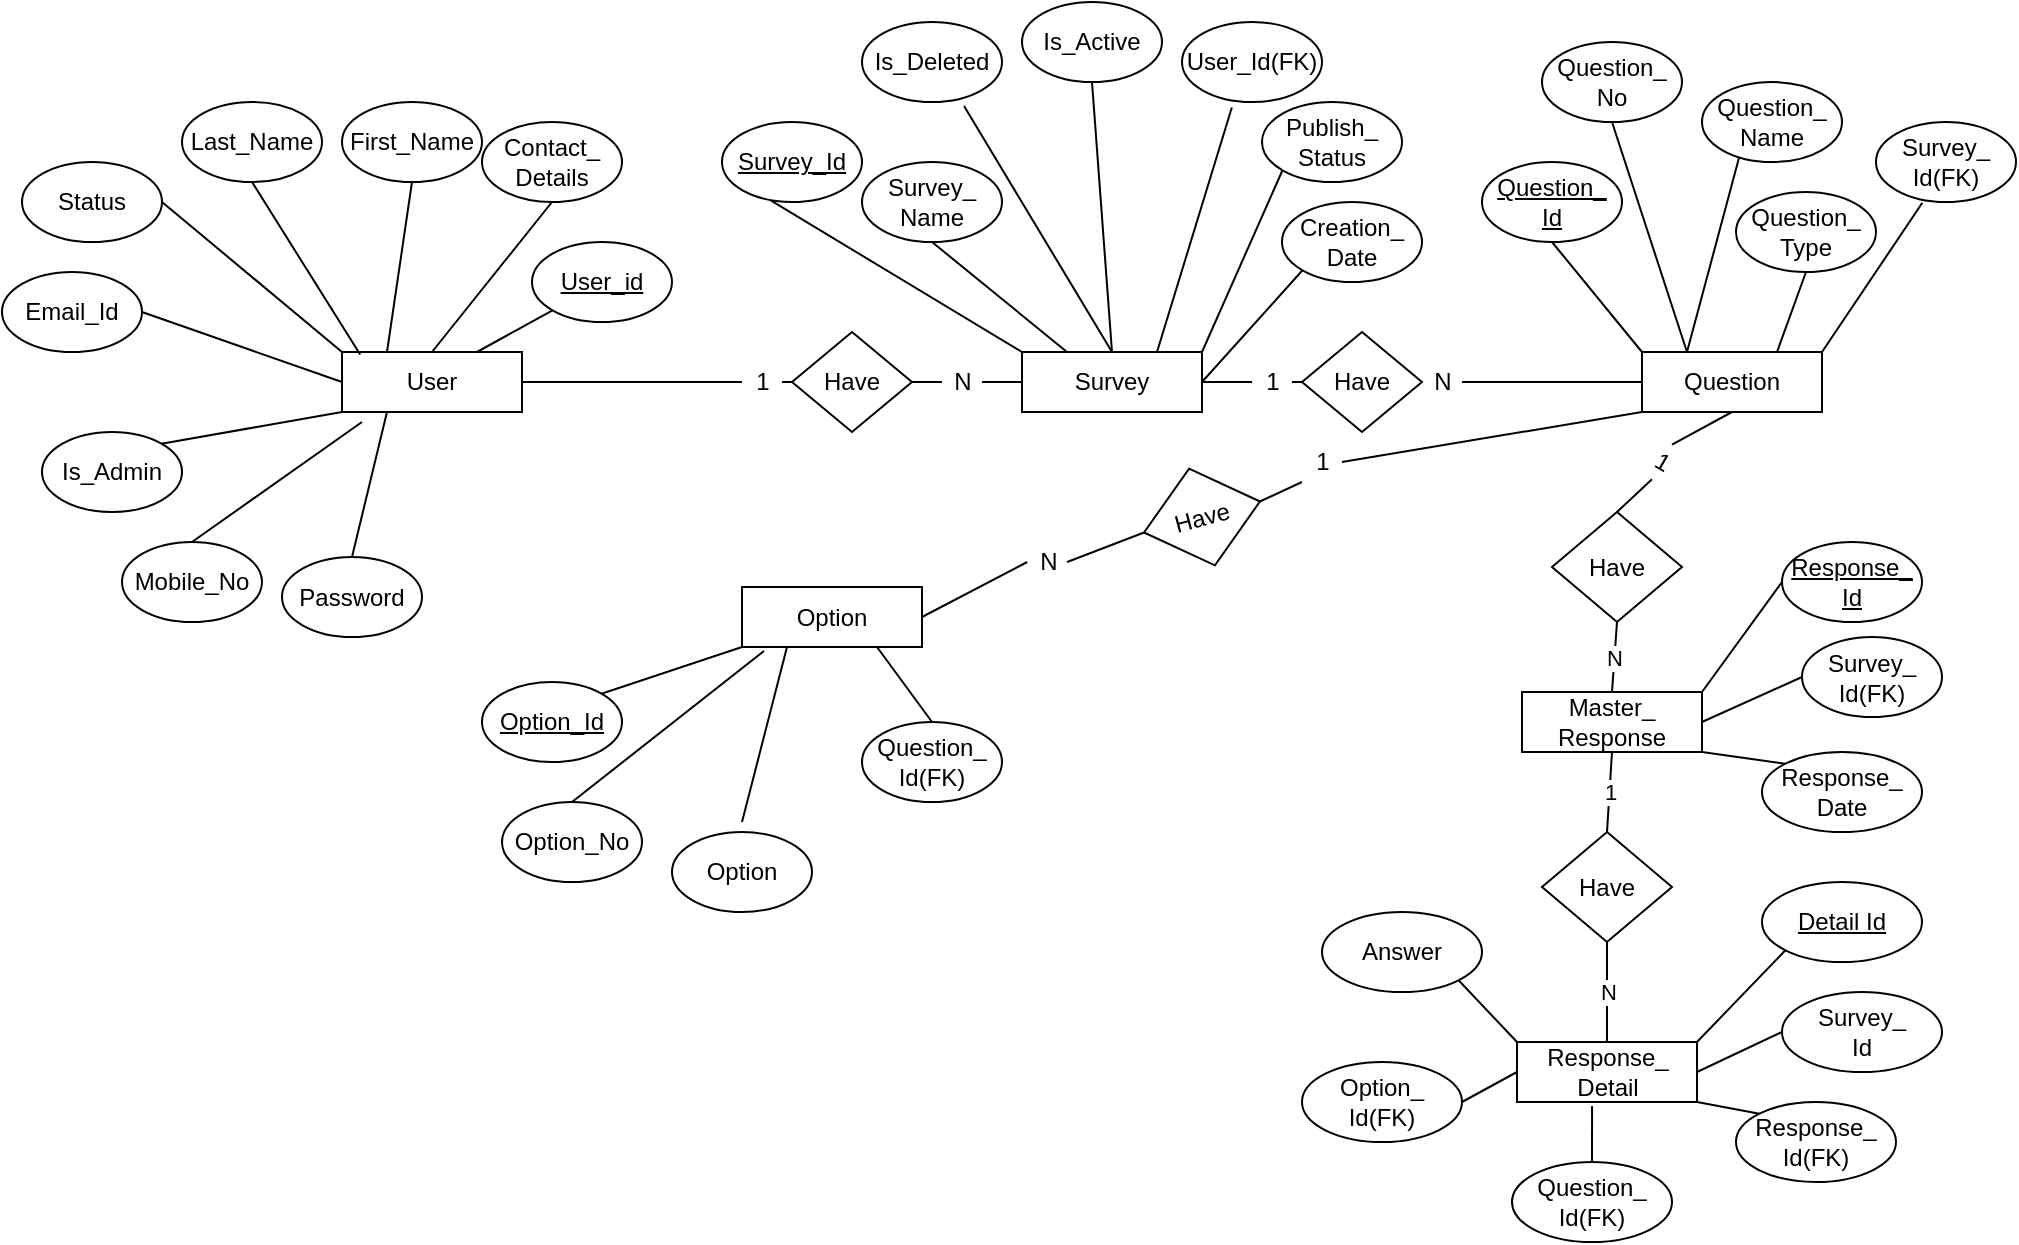<mxfile version="12.7.0" type="device"><diagram id="C5RBs43oDa-KdzZeNtuy" name="Page-1"><mxGraphModel dx="2067" dy="689" grid="1" gridSize="10" guides="1" tooltips="1" connect="0" arrows="1" fold="1" page="1" pageScale="1" pageWidth="827" pageHeight="1169" math="0" shadow="0"><root><mxCell id="WIyWlLk6GJQsqaUBKTNV-0"/><mxCell id="WIyWlLk6GJQsqaUBKTNV-1" parent="WIyWlLk6GJQsqaUBKTNV-0"/><mxCell id="aCuzjfMaCI9LKKOryCT1-48" value="User" style="rounded=0;whiteSpace=wrap;html=1;" parent="WIyWlLk6GJQsqaUBKTNV-1" vertex="1"><mxGeometry x="60" y="205" width="90" height="30" as="geometry"/></mxCell><mxCell id="aCuzjfMaCI9LKKOryCT1-49" value="Option" style="rounded=0;whiteSpace=wrap;html=1;" parent="WIyWlLk6GJQsqaUBKTNV-1" vertex="1"><mxGeometry x="260" y="322.5" width="90" height="30" as="geometry"/></mxCell><mxCell id="aCuzjfMaCI9LKKOryCT1-50" value="Survey" style="rounded=0;whiteSpace=wrap;html=1;" parent="WIyWlLk6GJQsqaUBKTNV-1" vertex="1"><mxGeometry x="400" y="205" width="90" height="30" as="geometry"/></mxCell><mxCell id="aCuzjfMaCI9LKKOryCT1-51" value="Master_&lt;br&gt;Response" style="rounded=0;whiteSpace=wrap;html=1;" parent="WIyWlLk6GJQsqaUBKTNV-1" vertex="1"><mxGeometry x="650" y="375" width="90" height="30" as="geometry"/></mxCell><mxCell id="aCuzjfMaCI9LKKOryCT1-52" value="Question" style="rounded=0;whiteSpace=wrap;html=1;" parent="WIyWlLk6GJQsqaUBKTNV-1" vertex="1"><mxGeometry x="710" y="205" width="90" height="30" as="geometry"/></mxCell><mxCell id="aCuzjfMaCI9LKKOryCT1-53" value="Last_Name" style="ellipse;whiteSpace=wrap;html=1;" parent="WIyWlLk6GJQsqaUBKTNV-1" vertex="1"><mxGeometry x="-20" y="80" width="70" height="40" as="geometry"/></mxCell><mxCell id="aCuzjfMaCI9LKKOryCT1-54" value="Email_Id" style="ellipse;whiteSpace=wrap;html=1;" parent="WIyWlLk6GJQsqaUBKTNV-1" vertex="1"><mxGeometry x="-110" y="165" width="70" height="40" as="geometry"/></mxCell><mxCell id="aCuzjfMaCI9LKKOryCT1-55" value="Status" style="ellipse;whiteSpace=wrap;html=1;" parent="WIyWlLk6GJQsqaUBKTNV-1" vertex="1"><mxGeometry x="-100" y="110" width="70" height="40" as="geometry"/></mxCell><mxCell id="aCuzjfMaCI9LKKOryCT1-56" value="Contact_&lt;br&gt;Details" style="ellipse;whiteSpace=wrap;html=1;" parent="WIyWlLk6GJQsqaUBKTNV-1" vertex="1"><mxGeometry x="130" y="90" width="70" height="40" as="geometry"/></mxCell><mxCell id="aCuzjfMaCI9LKKOryCT1-57" value="Password" style="ellipse;whiteSpace=wrap;html=1;" parent="WIyWlLk6GJQsqaUBKTNV-1" vertex="1"><mxGeometry x="30" y="307.5" width="70" height="40" as="geometry"/></mxCell><mxCell id="aCuzjfMaCI9LKKOryCT1-58" value="&lt;u&gt;User_id&lt;/u&gt;" style="ellipse;whiteSpace=wrap;html=1;" parent="WIyWlLk6GJQsqaUBKTNV-1" vertex="1"><mxGeometry x="155" y="150" width="70" height="40" as="geometry"/></mxCell><mxCell id="aCuzjfMaCI9LKKOryCT1-59" value="Mobile_No" style="ellipse;whiteSpace=wrap;html=1;" parent="WIyWlLk6GJQsqaUBKTNV-1" vertex="1"><mxGeometry x="-50" y="300" width="70" height="40" as="geometry"/></mxCell><mxCell id="aCuzjfMaCI9LKKOryCT1-60" value="First_Name" style="ellipse;whiteSpace=wrap;html=1;" parent="WIyWlLk6GJQsqaUBKTNV-1" vertex="1"><mxGeometry x="60" y="80" width="70" height="40" as="geometry"/></mxCell><mxCell id="aCuzjfMaCI9LKKOryCT1-61" value="Is_Admin" style="ellipse;whiteSpace=wrap;html=1;" parent="WIyWlLk6GJQsqaUBKTNV-1" vertex="1"><mxGeometry x="-90" y="245" width="70" height="40" as="geometry"/></mxCell><mxCell id="aCuzjfMaCI9LKKOryCT1-62" value="" style="endArrow=none;html=1;exitX=1;exitY=0.5;exitDx=0;exitDy=0;entryX=0;entryY=0.5;entryDx=0;entryDy=0;" parent="WIyWlLk6GJQsqaUBKTNV-1" source="aCuzjfMaCI9LKKOryCT1-54" target="aCuzjfMaCI9LKKOryCT1-48" edge="1"><mxGeometry width="50" height="50" relative="1" as="geometry"><mxPoint x="40" y="240" as="sourcePoint"/><mxPoint x="90" y="190" as="targetPoint"/></mxGeometry></mxCell><mxCell id="aCuzjfMaCI9LKKOryCT1-63" value="" style="endArrow=none;html=1;exitX=1;exitY=0.5;exitDx=0;exitDy=0;entryX=0;entryY=0;entryDx=0;entryDy=0;" parent="WIyWlLk6GJQsqaUBKTNV-1" source="aCuzjfMaCI9LKKOryCT1-55" target="aCuzjfMaCI9LKKOryCT1-48" edge="1"><mxGeometry width="50" height="50" relative="1" as="geometry"><mxPoint x="30" y="200" as="sourcePoint"/><mxPoint x="80" y="150" as="targetPoint"/></mxGeometry></mxCell><mxCell id="aCuzjfMaCI9LKKOryCT1-64" value="" style="endArrow=none;html=1;exitX=0.5;exitY=1;exitDx=0;exitDy=0;entryX=0.101;entryY=0.043;entryDx=0;entryDy=0;entryPerimeter=0;" parent="WIyWlLk6GJQsqaUBKTNV-1" source="aCuzjfMaCI9LKKOryCT1-53" target="aCuzjfMaCI9LKKOryCT1-48" edge="1"><mxGeometry width="50" height="50" relative="1" as="geometry"><mxPoint x="80" y="170" as="sourcePoint"/><mxPoint x="130" y="120" as="targetPoint"/></mxGeometry></mxCell><mxCell id="aCuzjfMaCI9LKKOryCT1-65" value="" style="endArrow=none;html=1;exitX=0.5;exitY=1;exitDx=0;exitDy=0;entryX=0.25;entryY=0;entryDx=0;entryDy=0;" parent="WIyWlLk6GJQsqaUBKTNV-1" source="aCuzjfMaCI9LKKOryCT1-60" target="aCuzjfMaCI9LKKOryCT1-48" edge="1"><mxGeometry width="50" height="50" relative="1" as="geometry"><mxPoint x="120" y="180" as="sourcePoint"/><mxPoint x="170" y="130" as="targetPoint"/></mxGeometry></mxCell><mxCell id="aCuzjfMaCI9LKKOryCT1-66" value="" style="endArrow=none;html=1;entryX=0.5;entryY=1;entryDx=0;entryDy=0;exitX=0.5;exitY=0;exitDx=0;exitDy=0;" parent="WIyWlLk6GJQsqaUBKTNV-1" source="aCuzjfMaCI9LKKOryCT1-48" target="aCuzjfMaCI9LKKOryCT1-56" edge="1"><mxGeometry width="50" height="50" relative="1" as="geometry"><mxPoint x="200" y="210" as="sourcePoint"/><mxPoint x="250" y="160" as="targetPoint"/></mxGeometry></mxCell><mxCell id="aCuzjfMaCI9LKKOryCT1-67" value="" style="endArrow=none;html=1;exitX=1;exitY=0;exitDx=0;exitDy=0;entryX=0;entryY=1;entryDx=0;entryDy=0;" parent="WIyWlLk6GJQsqaUBKTNV-1" source="aCuzjfMaCI9LKKOryCT1-61" target="aCuzjfMaCI9LKKOryCT1-48" edge="1"><mxGeometry width="50" height="50" relative="1" as="geometry"><mxPoint x="10" y="300" as="sourcePoint"/><mxPoint x="60" y="250" as="targetPoint"/></mxGeometry></mxCell><mxCell id="aCuzjfMaCI9LKKOryCT1-68" value="" style="endArrow=none;html=1;exitX=0.5;exitY=0;exitDx=0;exitDy=0;entryX=0.111;entryY=1.167;entryDx=0;entryDy=0;entryPerimeter=0;" parent="WIyWlLk6GJQsqaUBKTNV-1" source="aCuzjfMaCI9LKKOryCT1-59" target="aCuzjfMaCI9LKKOryCT1-48" edge="1"><mxGeometry width="50" height="50" relative="1" as="geometry"><mxPoint x="69.65" y="315" as="sourcePoint"/><mxPoint x="119.65" y="265" as="targetPoint"/></mxGeometry></mxCell><mxCell id="aCuzjfMaCI9LKKOryCT1-69" value="" style="endArrow=none;html=1;exitX=0.5;exitY=0;exitDx=0;exitDy=0;entryX=0.25;entryY=1;entryDx=0;entryDy=0;" parent="WIyWlLk6GJQsqaUBKTNV-1" source="aCuzjfMaCI9LKKOryCT1-57" target="aCuzjfMaCI9LKKOryCT1-48" edge="1"><mxGeometry width="50" height="50" relative="1" as="geometry"><mxPoint x="110" y="320" as="sourcePoint"/><mxPoint x="160" y="270" as="targetPoint"/></mxGeometry></mxCell><mxCell id="aCuzjfMaCI9LKKOryCT1-70" value="" style="endArrow=none;html=1;exitX=0;exitY=1;exitDx=0;exitDy=0;entryX=0.75;entryY=0;entryDx=0;entryDy=0;" parent="WIyWlLk6GJQsqaUBKTNV-1" source="aCuzjfMaCI9LKKOryCT1-58" target="aCuzjfMaCI9LKKOryCT1-48" edge="1"><mxGeometry width="50" height="50" relative="1" as="geometry"><mxPoint x="250" y="280" as="sourcePoint"/><mxPoint x="300" y="230" as="targetPoint"/></mxGeometry></mxCell><mxCell id="aCuzjfMaCI9LKKOryCT1-71" value="Creation_&lt;br&gt;Date" style="ellipse;whiteSpace=wrap;html=1;" parent="WIyWlLk6GJQsqaUBKTNV-1" vertex="1"><mxGeometry x="530" y="130" width="70" height="40" as="geometry"/></mxCell><mxCell id="aCuzjfMaCI9LKKOryCT1-72" value="Survey_&lt;br&gt;Name" style="ellipse;whiteSpace=wrap;html=1;" parent="WIyWlLk6GJQsqaUBKTNV-1" vertex="1"><mxGeometry x="320" y="110" width="70" height="40" as="geometry"/></mxCell><mxCell id="aCuzjfMaCI9LKKOryCT1-73" value="Publish_&lt;br&gt;Status" style="ellipse;whiteSpace=wrap;html=1;" parent="WIyWlLk6GJQsqaUBKTNV-1" vertex="1"><mxGeometry x="520" y="80" width="70" height="40" as="geometry"/></mxCell><mxCell id="aCuzjfMaCI9LKKOryCT1-74" value="&lt;u&gt;Survey_Id&lt;/u&gt;" style="ellipse;whiteSpace=wrap;html=1;" parent="WIyWlLk6GJQsqaUBKTNV-1" vertex="1"><mxGeometry x="250" y="90" width="70" height="40" as="geometry"/></mxCell><mxCell id="aCuzjfMaCI9LKKOryCT1-75" value="User_Id(FK)" style="ellipse;whiteSpace=wrap;html=1;" parent="WIyWlLk6GJQsqaUBKTNV-1" vertex="1"><mxGeometry x="480" y="40" width="70" height="40" as="geometry"/></mxCell><mxCell id="aCuzjfMaCI9LKKOryCT1-76" value="" style="endArrow=none;html=1;exitX=0.348;exitY=0.981;exitDx=0;exitDy=0;exitPerimeter=0;entryX=0;entryY=0;entryDx=0;entryDy=0;" parent="WIyWlLk6GJQsqaUBKTNV-1" source="aCuzjfMaCI9LKKOryCT1-74" target="aCuzjfMaCI9LKKOryCT1-50" edge="1"><mxGeometry width="50" height="50" relative="1" as="geometry"><mxPoint x="340" y="240" as="sourcePoint"/><mxPoint x="390" y="190" as="targetPoint"/></mxGeometry></mxCell><mxCell id="aCuzjfMaCI9LKKOryCT1-77" value="" style="endArrow=none;html=1;exitX=0.75;exitY=0;exitDx=0;exitDy=0;entryX=0.356;entryY=1.069;entryDx=0;entryDy=0;entryPerimeter=0;" parent="WIyWlLk6GJQsqaUBKTNV-1" source="aCuzjfMaCI9LKKOryCT1-50" target="aCuzjfMaCI9LKKOryCT1-75" edge="1"><mxGeometry width="50" height="50" relative="1" as="geometry"><mxPoint x="450" y="195" as="sourcePoint"/><mxPoint x="500" y="145" as="targetPoint"/></mxGeometry></mxCell><mxCell id="aCuzjfMaCI9LKKOryCT1-78" value="" style="endArrow=none;html=1;exitX=0.5;exitY=1;exitDx=0;exitDy=0;entryX=0.25;entryY=0;entryDx=0;entryDy=0;" parent="WIyWlLk6GJQsqaUBKTNV-1" source="aCuzjfMaCI9LKKOryCT1-72" target="aCuzjfMaCI9LKKOryCT1-50" edge="1"><mxGeometry width="50" height="50" relative="1" as="geometry"><mxPoint x="360" y="300" as="sourcePoint"/><mxPoint x="420" y="210" as="targetPoint"/></mxGeometry></mxCell><mxCell id="aCuzjfMaCI9LKKOryCT1-79" value="" style="endArrow=none;html=1;exitX=1;exitY=0;exitDx=0;exitDy=0;entryX=0;entryY=1;entryDx=0;entryDy=0;" parent="WIyWlLk6GJQsqaUBKTNV-1" source="aCuzjfMaCI9LKKOryCT1-50" target="aCuzjfMaCI9LKKOryCT1-73" edge="1"><mxGeometry width="50" height="50" relative="1" as="geometry"><mxPoint x="470" y="190" as="sourcePoint"/><mxPoint x="520" y="140" as="targetPoint"/></mxGeometry></mxCell><mxCell id="aCuzjfMaCI9LKKOryCT1-80" value="" style="endArrow=none;html=1;exitX=1;exitY=0.5;exitDx=0;exitDy=0;entryX=0;entryY=1;entryDx=0;entryDy=0;" parent="WIyWlLk6GJQsqaUBKTNV-1" source="aCuzjfMaCI9LKKOryCT1-50" target="aCuzjfMaCI9LKKOryCT1-71" edge="1"><mxGeometry width="50" height="50" relative="1" as="geometry"><mxPoint x="490" y="235" as="sourcePoint"/><mxPoint x="540" y="185" as="targetPoint"/></mxGeometry></mxCell><mxCell id="aCuzjfMaCI9LKKOryCT1-84" value="Question_&lt;br&gt;Type" style="ellipse;whiteSpace=wrap;html=1;" parent="WIyWlLk6GJQsqaUBKTNV-1" vertex="1"><mxGeometry x="757" y="125" width="70" height="40" as="geometry"/></mxCell><mxCell id="aCuzjfMaCI9LKKOryCT1-85" value="Question_&lt;br&gt;Name" style="ellipse;whiteSpace=wrap;html=1;" parent="WIyWlLk6GJQsqaUBKTNV-1" vertex="1"><mxGeometry x="740" y="70" width="70" height="40" as="geometry"/></mxCell><mxCell id="aCuzjfMaCI9LKKOryCT1-86" value="&lt;u&gt;Question_&lt;br&gt;Id&lt;/u&gt;" style="ellipse;whiteSpace=wrap;html=1;" parent="WIyWlLk6GJQsqaUBKTNV-1" vertex="1"><mxGeometry x="630" y="110" width="70" height="40" as="geometry"/></mxCell><mxCell id="aCuzjfMaCI9LKKOryCT1-88" value="Survey_&lt;br&gt;Id(FK)" style="ellipse;whiteSpace=wrap;html=1;" parent="WIyWlLk6GJQsqaUBKTNV-1" vertex="1"><mxGeometry x="827" y="90" width="70" height="40" as="geometry"/></mxCell><mxCell id="aCuzjfMaCI9LKKOryCT1-89" value="" style="endArrow=none;html=1;exitX=0.25;exitY=0;exitDx=0;exitDy=0;entryX=0.264;entryY=0.951;entryDx=0;entryDy=0;entryPerimeter=0;" parent="WIyWlLk6GJQsqaUBKTNV-1" source="aCuzjfMaCI9LKKOryCT1-52" target="aCuzjfMaCI9LKKOryCT1-85" edge="1"><mxGeometry width="50" height="50" relative="1" as="geometry"><mxPoint x="630" y="170" as="sourcePoint"/><mxPoint x="680" y="120" as="targetPoint"/></mxGeometry></mxCell><mxCell id="aCuzjfMaCI9LKKOryCT1-90" value="" style="endArrow=none;html=1;exitX=0.75;exitY=0;exitDx=0;exitDy=0;entryX=0.5;entryY=1;entryDx=0;entryDy=0;" parent="WIyWlLk6GJQsqaUBKTNV-1" source="aCuzjfMaCI9LKKOryCT1-52" target="aCuzjfMaCI9LKKOryCT1-84" edge="1"><mxGeometry width="50" height="50" relative="1" as="geometry"><mxPoint x="680" y="205" as="sourcePoint"/><mxPoint x="730" y="155" as="targetPoint"/></mxGeometry></mxCell><mxCell id="aCuzjfMaCI9LKKOryCT1-91" value="" style="endArrow=none;html=1;exitX=1;exitY=0;exitDx=0;exitDy=0;entryX=0.331;entryY=1.01;entryDx=0;entryDy=0;entryPerimeter=0;" parent="WIyWlLk6GJQsqaUBKTNV-1" source="aCuzjfMaCI9LKKOryCT1-52" target="aCuzjfMaCI9LKKOryCT1-88" edge="1"><mxGeometry width="50" height="50" relative="1" as="geometry"><mxPoint x="750" y="220" as="sourcePoint"/><mxPoint x="800" y="170" as="targetPoint"/></mxGeometry></mxCell><mxCell id="aCuzjfMaCI9LKKOryCT1-93" value="" style="endArrow=none;html=1;entryX=0.5;entryY=1;entryDx=0;entryDy=0;exitX=0;exitY=0;exitDx=0;exitDy=0;" parent="WIyWlLk6GJQsqaUBKTNV-1" source="aCuzjfMaCI9LKKOryCT1-52" target="aCuzjfMaCI9LKKOryCT1-86" edge="1"><mxGeometry width="50" height="50" relative="1" as="geometry"><mxPoint x="628" y="206" as="sourcePoint"/><mxPoint x="670" y="135" as="targetPoint"/></mxGeometry></mxCell><mxCell id="aCuzjfMaCI9LKKOryCT1-96" value="Question_&lt;br&gt;Id(FK)" style="ellipse;whiteSpace=wrap;html=1;" parent="WIyWlLk6GJQsqaUBKTNV-1" vertex="1"><mxGeometry x="320" y="390" width="70" height="40" as="geometry"/></mxCell><mxCell id="aCuzjfMaCI9LKKOryCT1-97" value="&lt;u&gt;Option_Id&lt;/u&gt;" style="ellipse;whiteSpace=wrap;html=1;" parent="WIyWlLk6GJQsqaUBKTNV-1" vertex="1"><mxGeometry x="130" y="370" width="70" height="40" as="geometry"/></mxCell><mxCell id="aCuzjfMaCI9LKKOryCT1-98" value="" style="endArrow=none;html=1;exitX=1;exitY=0;exitDx=0;exitDy=0;entryX=0;entryY=1;entryDx=0;entryDy=0;" parent="WIyWlLk6GJQsqaUBKTNV-1" source="aCuzjfMaCI9LKKOryCT1-97" target="aCuzjfMaCI9LKKOryCT1-49" edge="1"><mxGeometry width="50" height="50" relative="1" as="geometry"><mxPoint x="210" y="380" as="sourcePoint"/><mxPoint x="260" y="330" as="targetPoint"/></mxGeometry></mxCell><mxCell id="aCuzjfMaCI9LKKOryCT1-99" value="" style="endArrow=none;html=1;exitX=0.5;exitY=0;exitDx=0;exitDy=0;entryX=0.25;entryY=1;entryDx=0;entryDy=0;" parent="WIyWlLk6GJQsqaUBKTNV-1" target="aCuzjfMaCI9LKKOryCT1-49" edge="1"><mxGeometry width="50" height="50" relative="1" as="geometry"><mxPoint x="260" y="440" as="sourcePoint"/><mxPoint x="320" y="380" as="targetPoint"/></mxGeometry></mxCell><mxCell id="aCuzjfMaCI9LKKOryCT1-100" value="" style="endArrow=none;html=1;exitX=0.5;exitY=0;exitDx=0;exitDy=0;entryX=0.75;entryY=1;entryDx=0;entryDy=0;" parent="WIyWlLk6GJQsqaUBKTNV-1" source="aCuzjfMaCI9LKKOryCT1-96" target="aCuzjfMaCI9LKKOryCT1-49" edge="1"><mxGeometry width="50" height="50" relative="1" as="geometry"><mxPoint x="370" y="390" as="sourcePoint"/><mxPoint x="420" y="340" as="targetPoint"/></mxGeometry></mxCell><mxCell id="aCuzjfMaCI9LKKOryCT1-102" value="Option" style="ellipse;whiteSpace=wrap;html=1;" parent="WIyWlLk6GJQsqaUBKTNV-1" vertex="1"><mxGeometry x="225" y="445" width="70" height="40" as="geometry"/></mxCell><mxCell id="aCuzjfMaCI9LKKOryCT1-103" value="&lt;u&gt;Response_&lt;br&gt;Id&lt;br&gt;&lt;/u&gt;" style="ellipse;whiteSpace=wrap;html=1;" parent="WIyWlLk6GJQsqaUBKTNV-1" vertex="1"><mxGeometry x="780" y="300" width="70" height="40" as="geometry"/></mxCell><mxCell id="aCuzjfMaCI9LKKOryCT1-104" value="Survey_&lt;br&gt;Id(FK)" style="ellipse;whiteSpace=wrap;html=1;" parent="WIyWlLk6GJQsqaUBKTNV-1" vertex="1"><mxGeometry x="790" y="347.5" width="70" height="40" as="geometry"/></mxCell><mxCell id="aCuzjfMaCI9LKKOryCT1-107" value="Response_&lt;br&gt;Date" style="ellipse;whiteSpace=wrap;html=1;" parent="WIyWlLk6GJQsqaUBKTNV-1" vertex="1"><mxGeometry x="770" y="405" width="80" height="40" as="geometry"/></mxCell><mxCell id="aCuzjfMaCI9LKKOryCT1-108" value="" style="endArrow=none;html=1;exitX=0;exitY=0;exitDx=0;exitDy=0;entryX=1;entryY=1;entryDx=0;entryDy=0;" parent="WIyWlLk6GJQsqaUBKTNV-1" source="aCuzjfMaCI9LKKOryCT1-107" target="aCuzjfMaCI9LKKOryCT1-51" edge="1"><mxGeometry width="50" height="50" relative="1" as="geometry"><mxPoint x="500" y="410" as="sourcePoint"/><mxPoint x="550" y="360" as="targetPoint"/></mxGeometry></mxCell><mxCell id="aCuzjfMaCI9LKKOryCT1-110" value="" style="endArrow=none;html=1;exitX=1;exitY=0.5;exitDx=0;exitDy=0;entryX=0;entryY=0.5;entryDx=0;entryDy=0;" parent="WIyWlLk6GJQsqaUBKTNV-1" source="aCuzjfMaCI9LKKOryCT1-51" target="aCuzjfMaCI9LKKOryCT1-104" edge="1"><mxGeometry width="50" height="50" relative="1" as="geometry"><mxPoint x="580" y="400" as="sourcePoint"/><mxPoint x="630" y="350" as="targetPoint"/></mxGeometry></mxCell><mxCell id="aCuzjfMaCI9LKKOryCT1-111" value="" style="endArrow=none;html=1;exitX=1;exitY=0;exitDx=0;exitDy=0;entryX=0;entryY=0.5;entryDx=0;entryDy=0;" parent="WIyWlLk6GJQsqaUBKTNV-1" source="aCuzjfMaCI9LKKOryCT1-51" target="aCuzjfMaCI9LKKOryCT1-103" edge="1"><mxGeometry width="50" height="50" relative="1" as="geometry"><mxPoint x="610" y="510" as="sourcePoint"/><mxPoint x="660" y="460" as="targetPoint"/></mxGeometry></mxCell><mxCell id="aCuzjfMaCI9LKKOryCT1-113" value="Have" style="rhombus;whiteSpace=wrap;html=1;" parent="WIyWlLk6GJQsqaUBKTNV-1" vertex="1"><mxGeometry x="285" y="195" width="60" height="50" as="geometry"/></mxCell><mxCell id="aCuzjfMaCI9LKKOryCT1-114" value="Have" style="rhombus;whiteSpace=wrap;html=1;rotation=-15;" parent="WIyWlLk6GJQsqaUBKTNV-1" vertex="1"><mxGeometry x="460" y="262.5" width="60" height="50" as="geometry"/></mxCell><mxCell id="aCuzjfMaCI9LKKOryCT1-115" value="Have" style="rhombus;whiteSpace=wrap;html=1;" parent="WIyWlLk6GJQsqaUBKTNV-1" vertex="1"><mxGeometry x="540" y="195" width="60" height="50" as="geometry"/></mxCell><mxCell id="aCuzjfMaCI9LKKOryCT1-116" value="" style="endArrow=none;html=1;exitX=1;exitY=0.5;exitDx=0;exitDy=0;entryX=0;entryY=0.5;entryDx=0;entryDy=0;" parent="WIyWlLk6GJQsqaUBKTNV-1" source="aCuzjfMaCI9LKKOryCT1-126" target="aCuzjfMaCI9LKKOryCT1-113" edge="1"><mxGeometry width="50" height="50" relative="1" as="geometry"><mxPoint x="240" y="280" as="sourcePoint"/><mxPoint x="290" y="230" as="targetPoint"/></mxGeometry></mxCell><mxCell id="aCuzjfMaCI9LKKOryCT1-117" value="" style="endArrow=none;html=1;exitX=1;exitY=0.5;exitDx=0;exitDy=0;entryX=0;entryY=0.5;entryDx=0;entryDy=0;" parent="WIyWlLk6GJQsqaUBKTNV-1" source="aCuzjfMaCI9LKKOryCT1-128" target="aCuzjfMaCI9LKKOryCT1-50" edge="1"><mxGeometry width="50" height="50" relative="1" as="geometry"><mxPoint x="350" y="270" as="sourcePoint"/><mxPoint x="370" y="240" as="targetPoint"/></mxGeometry></mxCell><mxCell id="aCuzjfMaCI9LKKOryCT1-118" value="" style="endArrow=none;html=1;exitX=1;exitY=0.5;exitDx=0;exitDy=0;entryX=0;entryY=0.5;entryDx=0;entryDy=0;" parent="WIyWlLk6GJQsqaUBKTNV-1" source="aCuzjfMaCI9LKKOryCT1-134" target="aCuzjfMaCI9LKKOryCT1-115" edge="1"><mxGeometry width="50" height="50" relative="1" as="geometry"><mxPoint x="470" y="290" as="sourcePoint"/><mxPoint x="520" y="240" as="targetPoint"/></mxGeometry></mxCell><mxCell id="aCuzjfMaCI9LKKOryCT1-119" value="" style="endArrow=none;html=1;exitX=1;exitY=0.5;exitDx=0;exitDy=0;entryX=0;entryY=0.5;entryDx=0;entryDy=0;" parent="WIyWlLk6GJQsqaUBKTNV-1" source="aCuzjfMaCI9LKKOryCT1-136" target="aCuzjfMaCI9LKKOryCT1-52" edge="1"><mxGeometry width="50" height="50" relative="1" as="geometry"><mxPoint x="580" y="255" as="sourcePoint"/><mxPoint x="630" y="205" as="targetPoint"/></mxGeometry></mxCell><mxCell id="aCuzjfMaCI9LKKOryCT1-121" value="" style="endArrow=none;html=1;exitX=1;exitY=0.5;exitDx=0;exitDy=0;entryX=0;entryY=0.5;entryDx=0;entryDy=0;" parent="WIyWlLk6GJQsqaUBKTNV-1" source="aCuzjfMaCI9LKKOryCT1-132" target="aCuzjfMaCI9LKKOryCT1-114" edge="1"><mxGeometry width="50" height="50" relative="1" as="geometry"><mxPoint x="410" y="390" as="sourcePoint"/><mxPoint x="460" y="340" as="targetPoint"/></mxGeometry></mxCell><mxCell id="aCuzjfMaCI9LKKOryCT1-122" value="Have" style="rhombus;whiteSpace=wrap;html=1;" parent="WIyWlLk6GJQsqaUBKTNV-1" vertex="1"><mxGeometry x="665" y="285" width="65" height="55" as="geometry"/></mxCell><mxCell id="aCuzjfMaCI9LKKOryCT1-124" value="" style="endArrow=none;html=1;exitX=1;exitY=0.5;exitDx=0;exitDy=0;entryX=0;entryY=1;entryDx=0;entryDy=0;" parent="WIyWlLk6GJQsqaUBKTNV-1" source="aCuzjfMaCI9LKKOryCT1-130" target="aCuzjfMaCI9LKKOryCT1-52" edge="1"><mxGeometry width="50" height="50" relative="1" as="geometry"><mxPoint x="550" y="300" as="sourcePoint"/><mxPoint x="600" y="250" as="targetPoint"/></mxGeometry></mxCell><mxCell id="aCuzjfMaCI9LKKOryCT1-125" value="" style="endArrow=none;html=1;exitX=0.5;exitY=1;exitDx=0;exitDy=0;entryX=0.5;entryY=0;entryDx=0;entryDy=0;" parent="WIyWlLk6GJQsqaUBKTNV-1" source="aCuzjfMaCI9LKKOryCT1-140" target="aCuzjfMaCI9LKKOryCT1-122" edge="1"><mxGeometry width="50" height="50" relative="1" as="geometry"><mxPoint x="700" y="290" as="sourcePoint"/><mxPoint x="750" y="240" as="targetPoint"/></mxGeometry></mxCell><mxCell id="aCuzjfMaCI9LKKOryCT1-126" value="1" style="text;html=1;align=center;verticalAlign=middle;resizable=0;points=[];autosize=1;" parent="WIyWlLk6GJQsqaUBKTNV-1" vertex="1"><mxGeometry x="260" y="210" width="20" height="20" as="geometry"/></mxCell><mxCell id="aCuzjfMaCI9LKKOryCT1-127" value="" style="endArrow=none;html=1;exitX=1;exitY=0.5;exitDx=0;exitDy=0;entryX=0;entryY=0.5;entryDx=0;entryDy=0;" parent="WIyWlLk6GJQsqaUBKTNV-1" source="aCuzjfMaCI9LKKOryCT1-48" target="aCuzjfMaCI9LKKOryCT1-126" edge="1"><mxGeometry width="50" height="50" relative="1" as="geometry"><mxPoint x="240" y="220" as="sourcePoint"/><mxPoint x="285" y="220" as="targetPoint"/></mxGeometry></mxCell><mxCell id="aCuzjfMaCI9LKKOryCT1-128" value="N" style="text;html=1;align=center;verticalAlign=middle;resizable=0;points=[];autosize=1;" parent="WIyWlLk6GJQsqaUBKTNV-1" vertex="1"><mxGeometry x="360" y="210" width="20" height="20" as="geometry"/></mxCell><mxCell id="aCuzjfMaCI9LKKOryCT1-129" value="" style="endArrow=none;html=1;exitX=1;exitY=0.5;exitDx=0;exitDy=0;entryX=0;entryY=0.5;entryDx=0;entryDy=0;" parent="WIyWlLk6GJQsqaUBKTNV-1" source="aCuzjfMaCI9LKKOryCT1-113" target="aCuzjfMaCI9LKKOryCT1-128" edge="1"><mxGeometry width="50" height="50" relative="1" as="geometry"><mxPoint x="345" y="220" as="sourcePoint"/><mxPoint x="400" y="220" as="targetPoint"/></mxGeometry></mxCell><mxCell id="aCuzjfMaCI9LKKOryCT1-130" value="1" style="text;html=1;align=center;verticalAlign=middle;resizable=0;points=[];autosize=1;" parent="WIyWlLk6GJQsqaUBKTNV-1" vertex="1"><mxGeometry x="540" y="250" width="20" height="20" as="geometry"/></mxCell><mxCell id="aCuzjfMaCI9LKKOryCT1-131" value="" style="endArrow=none;html=1;exitX=1;exitY=0.5;exitDx=0;exitDy=0;entryX=0;entryY=1;entryDx=0;entryDy=0;" parent="WIyWlLk6GJQsqaUBKTNV-1" source="aCuzjfMaCI9LKKOryCT1-114" target="aCuzjfMaCI9LKKOryCT1-130" edge="1"><mxGeometry width="50" height="50" relative="1" as="geometry"><mxPoint x="518.978" y="279.735" as="sourcePoint"/><mxPoint x="620.0" y="235" as="targetPoint"/></mxGeometry></mxCell><mxCell id="aCuzjfMaCI9LKKOryCT1-132" value="N" style="text;html=1;align=center;verticalAlign=middle;resizable=0;points=[];autosize=1;" parent="WIyWlLk6GJQsqaUBKTNV-1" vertex="1"><mxGeometry x="402.59" y="300" width="20" height="20" as="geometry"/></mxCell><mxCell id="aCuzjfMaCI9LKKOryCT1-133" value="" style="endArrow=none;html=1;exitX=1;exitY=0.5;exitDx=0;exitDy=0;entryX=0;entryY=0.5;entryDx=0;entryDy=0;" parent="WIyWlLk6GJQsqaUBKTNV-1" source="aCuzjfMaCI9LKKOryCT1-49" target="aCuzjfMaCI9LKKOryCT1-132" edge="1"><mxGeometry width="50" height="50" relative="1" as="geometry"><mxPoint x="360" y="335" as="sourcePoint"/><mxPoint x="461.022" y="295.265" as="targetPoint"/></mxGeometry></mxCell><mxCell id="aCuzjfMaCI9LKKOryCT1-134" value="1" style="text;html=1;align=center;verticalAlign=middle;resizable=0;points=[];autosize=1;" parent="WIyWlLk6GJQsqaUBKTNV-1" vertex="1"><mxGeometry x="515" y="210" width="20" height="20" as="geometry"/></mxCell><mxCell id="aCuzjfMaCI9LKKOryCT1-135" value="" style="endArrow=none;html=1;exitX=1;exitY=0.5;exitDx=0;exitDy=0;entryX=0;entryY=0.5;entryDx=0;entryDy=0;" parent="WIyWlLk6GJQsqaUBKTNV-1" source="aCuzjfMaCI9LKKOryCT1-50" target="aCuzjfMaCI9LKKOryCT1-134" edge="1"><mxGeometry width="50" height="50" relative="1" as="geometry"><mxPoint x="490" y="220" as="sourcePoint"/><mxPoint x="535" y="220" as="targetPoint"/></mxGeometry></mxCell><mxCell id="aCuzjfMaCI9LKKOryCT1-136" value="N" style="text;html=1;align=center;verticalAlign=middle;resizable=0;points=[];autosize=1;" parent="WIyWlLk6GJQsqaUBKTNV-1" vertex="1"><mxGeometry x="600" y="210" width="20" height="20" as="geometry"/></mxCell><mxCell id="aCuzjfMaCI9LKKOryCT1-139" value="" style="endArrow=none;html=1;exitX=1;exitY=0.5;exitDx=0;exitDy=0;entryX=0;entryY=0.5;entryDx=0;entryDy=0;" parent="WIyWlLk6GJQsqaUBKTNV-1" source="aCuzjfMaCI9LKKOryCT1-115" target="aCuzjfMaCI9LKKOryCT1-136" edge="1"><mxGeometry width="50" height="50" relative="1" as="geometry"><mxPoint x="595.0" y="220" as="sourcePoint"/><mxPoint x="620.0" y="220" as="targetPoint"/></mxGeometry></mxCell><mxCell id="aCuzjfMaCI9LKKOryCT1-140" value="1" style="text;html=1;align=center;verticalAlign=middle;resizable=0;points=[];autosize=1;rotation=30;" parent="WIyWlLk6GJQsqaUBKTNV-1" vertex="1"><mxGeometry x="710" y="250" width="20" height="20" as="geometry"/></mxCell><mxCell id="aCuzjfMaCI9LKKOryCT1-141" value="" style="endArrow=none;html=1;exitX=0.5;exitY=1;exitDx=0;exitDy=0;entryX=0.5;entryY=0;entryDx=0;entryDy=0;" parent="WIyWlLk6GJQsqaUBKTNV-1" source="aCuzjfMaCI9LKKOryCT1-52" target="aCuzjfMaCI9LKKOryCT1-140" edge="1"><mxGeometry width="50" height="50" relative="1" as="geometry"><mxPoint x="695.0" y="235" as="sourcePoint"/><mxPoint x="677.5" y="260" as="targetPoint"/></mxGeometry></mxCell><mxCell id="J9n5rwLRSiE26y_bheZR-2" value="Is_Active" style="ellipse;whiteSpace=wrap;html=1;" vertex="1" parent="WIyWlLk6GJQsqaUBKTNV-1"><mxGeometry x="400" y="30" width="70" height="40" as="geometry"/></mxCell><mxCell id="J9n5rwLRSiE26y_bheZR-4" value="" style="endArrow=none;html=1;exitX=0.5;exitY=0;exitDx=0;exitDy=0;entryX=0.5;entryY=1;entryDx=0;entryDy=0;" edge="1" parent="WIyWlLk6GJQsqaUBKTNV-1" source="aCuzjfMaCI9LKKOryCT1-50" target="J9n5rwLRSiE26y_bheZR-2"><mxGeometry width="50" height="50" relative="1" as="geometry"><mxPoint x="430" y="190" as="sourcePoint"/><mxPoint x="500.711" y="140" as="targetPoint"/></mxGeometry></mxCell><mxCell id="J9n5rwLRSiE26y_bheZR-5" style="edgeStyle=orthogonalEdgeStyle;rounded=0;orthogonalLoop=1;jettySize=auto;html=1;exitX=0.5;exitY=1;exitDx=0;exitDy=0;" edge="1" parent="WIyWlLk6GJQsqaUBKTNV-1" source="aCuzjfMaCI9LKKOryCT1-54" target="aCuzjfMaCI9LKKOryCT1-54"><mxGeometry relative="1" as="geometry"/></mxCell><mxCell id="J9n5rwLRSiE26y_bheZR-7" value="Is_Deleted" style="ellipse;whiteSpace=wrap;html=1;" vertex="1" parent="WIyWlLk6GJQsqaUBKTNV-1"><mxGeometry x="320" y="40" width="70" height="40" as="geometry"/></mxCell><mxCell id="J9n5rwLRSiE26y_bheZR-8" value="" style="endArrow=none;html=1;exitX=0.5;exitY=0;exitDx=0;exitDy=0;entryX=0.729;entryY=1.05;entryDx=0;entryDy=0;entryPerimeter=0;" edge="1" parent="WIyWlLk6GJQsqaUBKTNV-1" source="aCuzjfMaCI9LKKOryCT1-50" target="J9n5rwLRSiE26y_bheZR-7"><mxGeometry width="50" height="50" relative="1" as="geometry"><mxPoint x="390" y="170" as="sourcePoint"/><mxPoint x="440" y="120" as="targetPoint"/></mxGeometry></mxCell><mxCell id="J9n5rwLRSiE26y_bheZR-9" value="Question_&lt;br&gt;No" style="ellipse;whiteSpace=wrap;html=1;" vertex="1" parent="WIyWlLk6GJQsqaUBKTNV-1"><mxGeometry x="660" y="50" width="70" height="40" as="geometry"/></mxCell><mxCell id="J9n5rwLRSiE26y_bheZR-10" value="" style="endArrow=none;html=1;exitX=0.25;exitY=0;exitDx=0;exitDy=0;entryX=0.5;entryY=1;entryDx=0;entryDy=0;" edge="1" parent="WIyWlLk6GJQsqaUBKTNV-1" source="aCuzjfMaCI9LKKOryCT1-52" target="J9n5rwLRSiE26y_bheZR-9"><mxGeometry width="50" height="50" relative="1" as="geometry"><mxPoint x="700" y="170" as="sourcePoint"/><mxPoint x="750" y="120" as="targetPoint"/></mxGeometry></mxCell><mxCell id="J9n5rwLRSiE26y_bheZR-11" value="" style="endArrow=none;html=1;exitX=0.5;exitY=0;exitDx=0;exitDy=0;entryX=0.122;entryY=1.067;entryDx=0;entryDy=0;entryPerimeter=0;" edge="1" parent="WIyWlLk6GJQsqaUBKTNV-1" source="J9n5rwLRSiE26y_bheZR-12" target="aCuzjfMaCI9LKKOryCT1-49"><mxGeometry width="50" height="50" relative="1" as="geometry"><mxPoint x="220" y="430" as="sourcePoint"/><mxPoint x="270" y="380" as="targetPoint"/></mxGeometry></mxCell><mxCell id="J9n5rwLRSiE26y_bheZR-12" value="Option_No" style="ellipse;whiteSpace=wrap;html=1;" vertex="1" parent="WIyWlLk6GJQsqaUBKTNV-1"><mxGeometry x="140" y="430" width="70" height="40" as="geometry"/></mxCell><mxCell id="J9n5rwLRSiE26y_bheZR-15" value="N" style="endArrow=none;html=1;entryX=0.5;entryY=1;entryDx=0;entryDy=0;exitX=0.5;exitY=0;exitDx=0;exitDy=0;" edge="1" parent="WIyWlLk6GJQsqaUBKTNV-1" source="aCuzjfMaCI9LKKOryCT1-51" target="aCuzjfMaCI9LKKOryCT1-122"><mxGeometry width="50" height="50" relative="1" as="geometry"><mxPoint x="630" y="380" as="sourcePoint"/><mxPoint x="680" y="330" as="targetPoint"/></mxGeometry></mxCell><mxCell id="J9n5rwLRSiE26y_bheZR-16" value="Have" style="rhombus;whiteSpace=wrap;html=1;" vertex="1" parent="WIyWlLk6GJQsqaUBKTNV-1"><mxGeometry x="660" y="445" width="65" height="55" as="geometry"/></mxCell><mxCell id="J9n5rwLRSiE26y_bheZR-18" value="1" style="endArrow=none;html=1;entryX=0.5;entryY=1;entryDx=0;entryDy=0;exitX=0.5;exitY=0;exitDx=0;exitDy=0;" edge="1" parent="WIyWlLk6GJQsqaUBKTNV-1" source="J9n5rwLRSiE26y_bheZR-16" target="aCuzjfMaCI9LKKOryCT1-51"><mxGeometry width="50" height="50" relative="1" as="geometry"><mxPoint x="610" y="470" as="sourcePoint"/><mxPoint x="660" y="420" as="targetPoint"/></mxGeometry></mxCell><mxCell id="J9n5rwLRSiE26y_bheZR-19" value="N" style="endArrow=none;html=1;entryX=0.5;entryY=1;entryDx=0;entryDy=0;exitX=0.5;exitY=0;exitDx=0;exitDy=0;" edge="1" parent="WIyWlLk6GJQsqaUBKTNV-1" source="J9n5rwLRSiE26y_bheZR-20" target="J9n5rwLRSiE26y_bheZR-16"><mxGeometry width="50" height="50" relative="1" as="geometry"><mxPoint x="693" y="530" as="sourcePoint"/><mxPoint x="700" y="510" as="targetPoint"/></mxGeometry></mxCell><mxCell id="J9n5rwLRSiE26y_bheZR-20" value="Response_&lt;br&gt;Detail" style="rounded=0;whiteSpace=wrap;html=1;" vertex="1" parent="WIyWlLk6GJQsqaUBKTNV-1"><mxGeometry x="647.5" y="550" width="90" height="30" as="geometry"/></mxCell><mxCell id="J9n5rwLRSiE26y_bheZR-22" value="Question_&lt;br&gt;Id(FK)" style="ellipse;whiteSpace=wrap;html=1;" vertex="1" parent="WIyWlLk6GJQsqaUBKTNV-1"><mxGeometry x="645" y="610" width="80" height="40" as="geometry"/></mxCell><mxCell id="J9n5rwLRSiE26y_bheZR-23" value="Option_&lt;br&gt;Id(FK)" style="ellipse;whiteSpace=wrap;html=1;" vertex="1" parent="WIyWlLk6GJQsqaUBKTNV-1"><mxGeometry x="540" y="560" width="80" height="40" as="geometry"/></mxCell><mxCell id="J9n5rwLRSiE26y_bheZR-24" value="Answer" style="ellipse;whiteSpace=wrap;html=1;" vertex="1" parent="WIyWlLk6GJQsqaUBKTNV-1"><mxGeometry x="550" y="485" width="80" height="40" as="geometry"/></mxCell><mxCell id="J9n5rwLRSiE26y_bheZR-25" value="Response_&lt;br&gt;Id(FK)" style="ellipse;whiteSpace=wrap;html=1;" vertex="1" parent="WIyWlLk6GJQsqaUBKTNV-1"><mxGeometry x="757" y="580" width="80" height="40" as="geometry"/></mxCell><mxCell id="J9n5rwLRSiE26y_bheZR-26" value="&lt;u&gt;Detail Id&lt;/u&gt;" style="ellipse;whiteSpace=wrap;html=1;" vertex="1" parent="WIyWlLk6GJQsqaUBKTNV-1"><mxGeometry x="770" y="470" width="80" height="40" as="geometry"/></mxCell><mxCell id="J9n5rwLRSiE26y_bheZR-27" value="" style="endArrow=none;html=1;entryX=0;entryY=0.5;entryDx=0;entryDy=0;exitX=1;exitY=0.5;exitDx=0;exitDy=0;" edge="1" parent="WIyWlLk6GJQsqaUBKTNV-1" source="J9n5rwLRSiE26y_bheZR-23" target="J9n5rwLRSiE26y_bheZR-20"><mxGeometry width="50" height="50" relative="1" as="geometry"><mxPoint x="500" y="560" as="sourcePoint"/><mxPoint x="550" y="510" as="targetPoint"/></mxGeometry></mxCell><mxCell id="J9n5rwLRSiE26y_bheZR-28" value="" style="endArrow=none;html=1;entryX=1;entryY=1;entryDx=0;entryDy=0;exitX=0;exitY=0;exitDx=0;exitDy=0;" edge="1" parent="WIyWlLk6GJQsqaUBKTNV-1" source="J9n5rwLRSiE26y_bheZR-20" target="J9n5rwLRSiE26y_bheZR-24"><mxGeometry width="50" height="50" relative="1" as="geometry"><mxPoint x="610" y="580" as="sourcePoint"/><mxPoint x="660" y="530" as="targetPoint"/></mxGeometry></mxCell><mxCell id="J9n5rwLRSiE26y_bheZR-29" value="" style="endArrow=none;html=1;exitX=1;exitY=0;exitDx=0;exitDy=0;entryX=0;entryY=1;entryDx=0;entryDy=0;" edge="1" parent="WIyWlLk6GJQsqaUBKTNV-1" source="J9n5rwLRSiE26y_bheZR-20" target="J9n5rwLRSiE26y_bheZR-26"><mxGeometry width="50" height="50" relative="1" as="geometry"><mxPoint x="730" y="575" as="sourcePoint"/><mxPoint x="780" y="525" as="targetPoint"/></mxGeometry></mxCell><mxCell id="J9n5rwLRSiE26y_bheZR-30" value="" style="endArrow=none;html=1;entryX=0.417;entryY=1.067;entryDx=0;entryDy=0;entryPerimeter=0;exitX=0.5;exitY=0;exitDx=0;exitDy=0;" edge="1" parent="WIyWlLk6GJQsqaUBKTNV-1" source="J9n5rwLRSiE26y_bheZR-22" target="J9n5rwLRSiE26y_bheZR-20"><mxGeometry width="50" height="50" relative="1" as="geometry"><mxPoint x="560" y="650" as="sourcePoint"/><mxPoint x="610" y="600" as="targetPoint"/></mxGeometry></mxCell><mxCell id="J9n5rwLRSiE26y_bheZR-31" value="" style="endArrow=none;html=1;entryX=1;entryY=1;entryDx=0;entryDy=0;exitX=0;exitY=0;exitDx=0;exitDy=0;" edge="1" parent="WIyWlLk6GJQsqaUBKTNV-1" source="J9n5rwLRSiE26y_bheZR-25" target="J9n5rwLRSiE26y_bheZR-20"><mxGeometry width="50" height="50" relative="1" as="geometry"><mxPoint x="740" y="690" as="sourcePoint"/><mxPoint x="790" y="640" as="targetPoint"/></mxGeometry></mxCell><mxCell id="J9n5rwLRSiE26y_bheZR-34" value="Survey_&lt;br&gt;Id" style="ellipse;whiteSpace=wrap;html=1;" vertex="1" parent="WIyWlLk6GJQsqaUBKTNV-1"><mxGeometry x="780" y="525" width="80" height="40" as="geometry"/></mxCell><mxCell id="J9n5rwLRSiE26y_bheZR-35" value="" style="endArrow=none;html=1;entryX=0;entryY=0.5;entryDx=0;entryDy=0;exitX=1;exitY=0.5;exitDx=0;exitDy=0;" edge="1" parent="WIyWlLk6GJQsqaUBKTNV-1" source="J9n5rwLRSiE26y_bheZR-20" target="J9n5rwLRSiE26y_bheZR-34"><mxGeometry width="50" height="50" relative="1" as="geometry"><mxPoint x="730" y="610" as="sourcePoint"/><mxPoint x="780" y="560" as="targetPoint"/></mxGeometry></mxCell></root></mxGraphModel></diagram></mxfile>